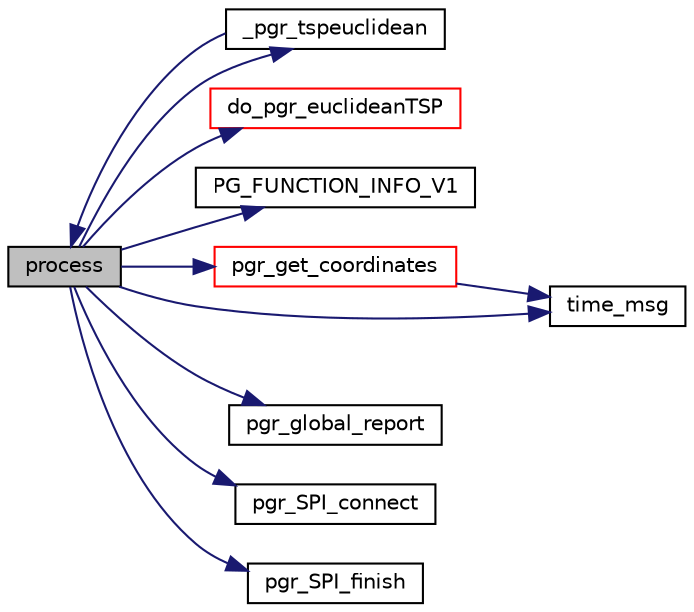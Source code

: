 digraph "process"
{
  edge [fontname="Helvetica",fontsize="10",labelfontname="Helvetica",labelfontsize="10"];
  node [fontname="Helvetica",fontsize="10",shape=record];
  rankdir="LR";
  Node53 [label="process",height=0.2,width=0.4,color="black", fillcolor="grey75", style="filled", fontcolor="black"];
  Node53 -> Node54 [color="midnightblue",fontsize="10",style="solid",fontname="Helvetica"];
  Node54 [label="_pgr_tspeuclidean",height=0.2,width=0.4,color="black", fillcolor="white", style="filled",URL="$euclideanTSP_8c.html#a855d252f6bdcf6df5159d745f5ad0fef"];
  Node54 -> Node53 [color="midnightblue",fontsize="10",style="solid",fontname="Helvetica"];
  Node53 -> Node55 [color="midnightblue",fontsize="10",style="solid",fontname="Helvetica"];
  Node55 [label="do_pgr_euclideanTSP",height=0.2,width=0.4,color="red", fillcolor="white", style="filled",URL="$euclideanTSP__driver_8cpp.html#a7bcb54c40fcf199d7554ca10834fcb7b"];
  Node53 -> Node81 [color="midnightblue",fontsize="10",style="solid",fontname="Helvetica"];
  Node81 [label="PG_FUNCTION_INFO_V1",height=0.2,width=0.4,color="black", fillcolor="white", style="filled",URL="$euclideanTSP_8c.html#acb3310b5c971a4d5b9eeb6169ee77d52"];
  Node53 -> Node82 [color="midnightblue",fontsize="10",style="solid",fontname="Helvetica"];
  Node82 [label="pgr_get_coordinates",height=0.2,width=0.4,color="red", fillcolor="white", style="filled",URL="$coordinates__input_8c.html#a54deb1af794ff39f4589ca73b610b6d5",tooltip="bigint id, float x, float y, "];
  Node82 -> Node96 [color="midnightblue",fontsize="10",style="solid",fontname="Helvetica"];
  Node96 [label="time_msg",height=0.2,width=0.4,color="black", fillcolor="white", style="filled",URL="$time__msg_8c.html#a989d9723eb6d9be4cbf1214136286dbe"];
  Node53 -> Node97 [color="midnightblue",fontsize="10",style="solid",fontname="Helvetica"];
  Node97 [label="pgr_global_report",height=0.2,width=0.4,color="black", fillcolor="white", style="filled",URL="$e__report_8c.html#aa7833fe4baf65aa901e1129575e7deb2",tooltip="notice & error "];
  Node53 -> Node98 [color="midnightblue",fontsize="10",style="solid",fontname="Helvetica"];
  Node98 [label="pgr_SPI_connect",height=0.2,width=0.4,color="black", fillcolor="white", style="filled",URL="$postgres__connection_8c.html#aef5deb780b1cf78c56b1794ab826ac64"];
  Node53 -> Node99 [color="midnightblue",fontsize="10",style="solid",fontname="Helvetica"];
  Node99 [label="pgr_SPI_finish",height=0.2,width=0.4,color="black", fillcolor="white", style="filled",URL="$postgres__connection_8c.html#ae36e7862564b5e72c25c9e26ae8e355f"];
  Node53 -> Node96 [color="midnightblue",fontsize="10",style="solid",fontname="Helvetica"];
}
